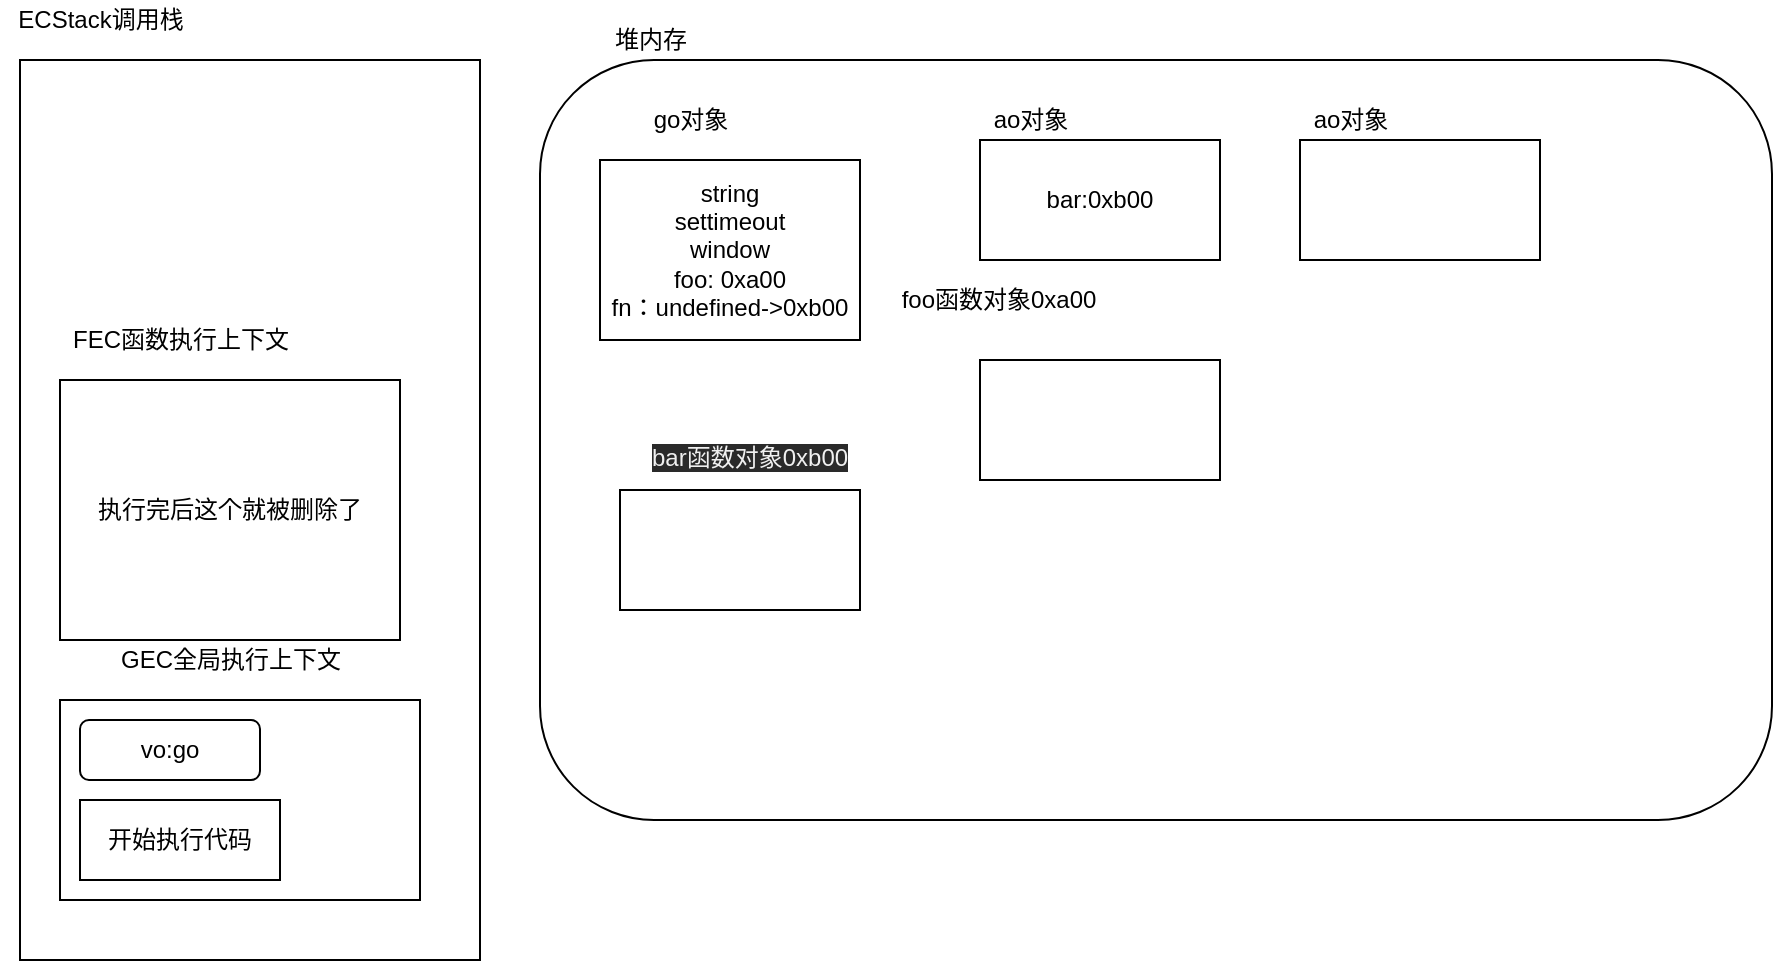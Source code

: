 <mxfile>
    <diagram id="nb4OCqTXy1IpJ0fphuQ5" name="第 1 页">
        <mxGraphModel dx="1118" dy="790" grid="1" gridSize="10" guides="1" tooltips="1" connect="1" arrows="1" fold="1" page="1" pageScale="1" pageWidth="827" pageHeight="1169" math="0" shadow="0">
            <root>
                <mxCell id="0"/>
                <mxCell id="1" parent="0"/>
                <mxCell id="2" value="" style="rounded=0;whiteSpace=wrap;html=1;" vertex="1" parent="1">
                    <mxGeometry x="140" y="230" width="230" height="450" as="geometry"/>
                </mxCell>
                <mxCell id="3" value="ECStack调用栈" style="text;html=1;align=center;verticalAlign=middle;resizable=0;points=[];autosize=1;strokeColor=none;" vertex="1" parent="1">
                    <mxGeometry x="130" y="200" width="100" height="20" as="geometry"/>
                </mxCell>
                <mxCell id="4" value="" style="rounded=1;whiteSpace=wrap;html=1;" vertex="1" parent="1">
                    <mxGeometry x="400" y="230" width="616" height="380" as="geometry"/>
                </mxCell>
                <mxCell id="5" value="堆内存" style="text;html=1;align=center;verticalAlign=middle;resizable=0;points=[];autosize=1;strokeColor=none;" vertex="1" parent="1">
                    <mxGeometry x="430" y="210" width="50" height="20" as="geometry"/>
                </mxCell>
                <mxCell id="6" value="" style="whiteSpace=wrap;html=1;" vertex="1" parent="1">
                    <mxGeometry x="160" y="550" width="180" height="100" as="geometry"/>
                </mxCell>
                <mxCell id="7" value="GEC全局执行上下文" style="text;html=1;align=center;verticalAlign=middle;resizable=0;points=[];autosize=1;strokeColor=none;" vertex="1" parent="1">
                    <mxGeometry x="180" y="520" width="130" height="20" as="geometry"/>
                </mxCell>
                <mxCell id="8" value="string&lt;br&gt;settimeout&lt;br&gt;window&lt;br&gt;foo: 0xa00&lt;br&gt;fn：undefined-&amp;gt;0xb00" style="whiteSpace=wrap;html=1;" vertex="1" parent="1">
                    <mxGeometry x="430" y="280" width="130" height="90" as="geometry"/>
                </mxCell>
                <mxCell id="9" value="go对象" style="text;html=1;align=center;verticalAlign=middle;resizable=0;points=[];autosize=1;strokeColor=none;" vertex="1" parent="1">
                    <mxGeometry x="450" y="250" width="50" height="20" as="geometry"/>
                </mxCell>
                <mxCell id="10" value="foo函数对象0xa00" style="text;html=1;align=center;verticalAlign=middle;resizable=0;points=[];autosize=1;strokeColor=none;" vertex="1" parent="1">
                    <mxGeometry x="574" y="340" width="110" height="20" as="geometry"/>
                </mxCell>
                <mxCell id="11" value="" style="whiteSpace=wrap;html=1;" vertex="1" parent="1">
                    <mxGeometry x="620" y="380" width="120" height="60" as="geometry"/>
                </mxCell>
                <mxCell id="12" value="vo:go" style="rounded=1;whiteSpace=wrap;html=1;" vertex="1" parent="1">
                    <mxGeometry x="170" y="560" width="90" height="30" as="geometry"/>
                </mxCell>
                <mxCell id="13" value="开始执行代码" style="whiteSpace=wrap;html=1;" vertex="1" parent="1">
                    <mxGeometry x="170" y="600" width="100" height="40" as="geometry"/>
                </mxCell>
                <mxCell id="14" value="执行完后这个就被删除了" style="whiteSpace=wrap;html=1;" vertex="1" parent="1">
                    <mxGeometry x="160" y="390" width="170" height="130" as="geometry"/>
                </mxCell>
                <mxCell id="15" value="FEC函数执行上下文" style="text;html=1;align=center;verticalAlign=middle;resizable=0;points=[];autosize=1;strokeColor=none;" vertex="1" parent="1">
                    <mxGeometry x="160" y="360" width="120" height="20" as="geometry"/>
                </mxCell>
                <mxCell id="16" value="bar:&lt;span style=&quot;font-family: &amp;#34;helvetica&amp;#34;&quot;&gt;0xb00&lt;/span&gt;" style="whiteSpace=wrap;html=1;" vertex="1" parent="1">
                    <mxGeometry x="620" y="270" width="120" height="60" as="geometry"/>
                </mxCell>
                <mxCell id="17" value="ao对象" style="text;html=1;align=center;verticalAlign=middle;resizable=0;points=[];autosize=1;strokeColor=none;" vertex="1" parent="1">
                    <mxGeometry x="620" y="250" width="50" height="20" as="geometry"/>
                </mxCell>
                <mxCell id="18" value="&lt;span style=&quot;color: rgb(240 , 240 , 240) ; font-family: &amp;#34;helvetica&amp;#34; ; font-size: 12px ; font-style: normal ; font-weight: 400 ; letter-spacing: normal ; text-align: center ; text-indent: 0px ; text-transform: none ; word-spacing: 0px ; background-color: rgb(42 , 42 , 42) ; display: inline ; float: none&quot;&gt;bar函数对象0xb00&lt;/span&gt;" style="text;whiteSpace=wrap;html=1;" vertex="1" parent="1">
                    <mxGeometry x="454" y="415" width="120" height="30" as="geometry"/>
                </mxCell>
                <mxCell id="19" value="" style="whiteSpace=wrap;html=1;" vertex="1" parent="1">
                    <mxGeometry x="440" y="445" width="120" height="60" as="geometry"/>
                </mxCell>
                <mxCell id="20" value="" style="whiteSpace=wrap;html=1;" vertex="1" parent="1">
                    <mxGeometry x="780" y="270" width="120" height="60" as="geometry"/>
                </mxCell>
                <mxCell id="21" value="ao对象" style="text;html=1;align=center;verticalAlign=middle;resizable=0;points=[];autosize=1;strokeColor=none;" vertex="1" parent="1">
                    <mxGeometry x="780" y="250" width="50" height="20" as="geometry"/>
                </mxCell>
            </root>
        </mxGraphModel>
    </diagram>
</mxfile>